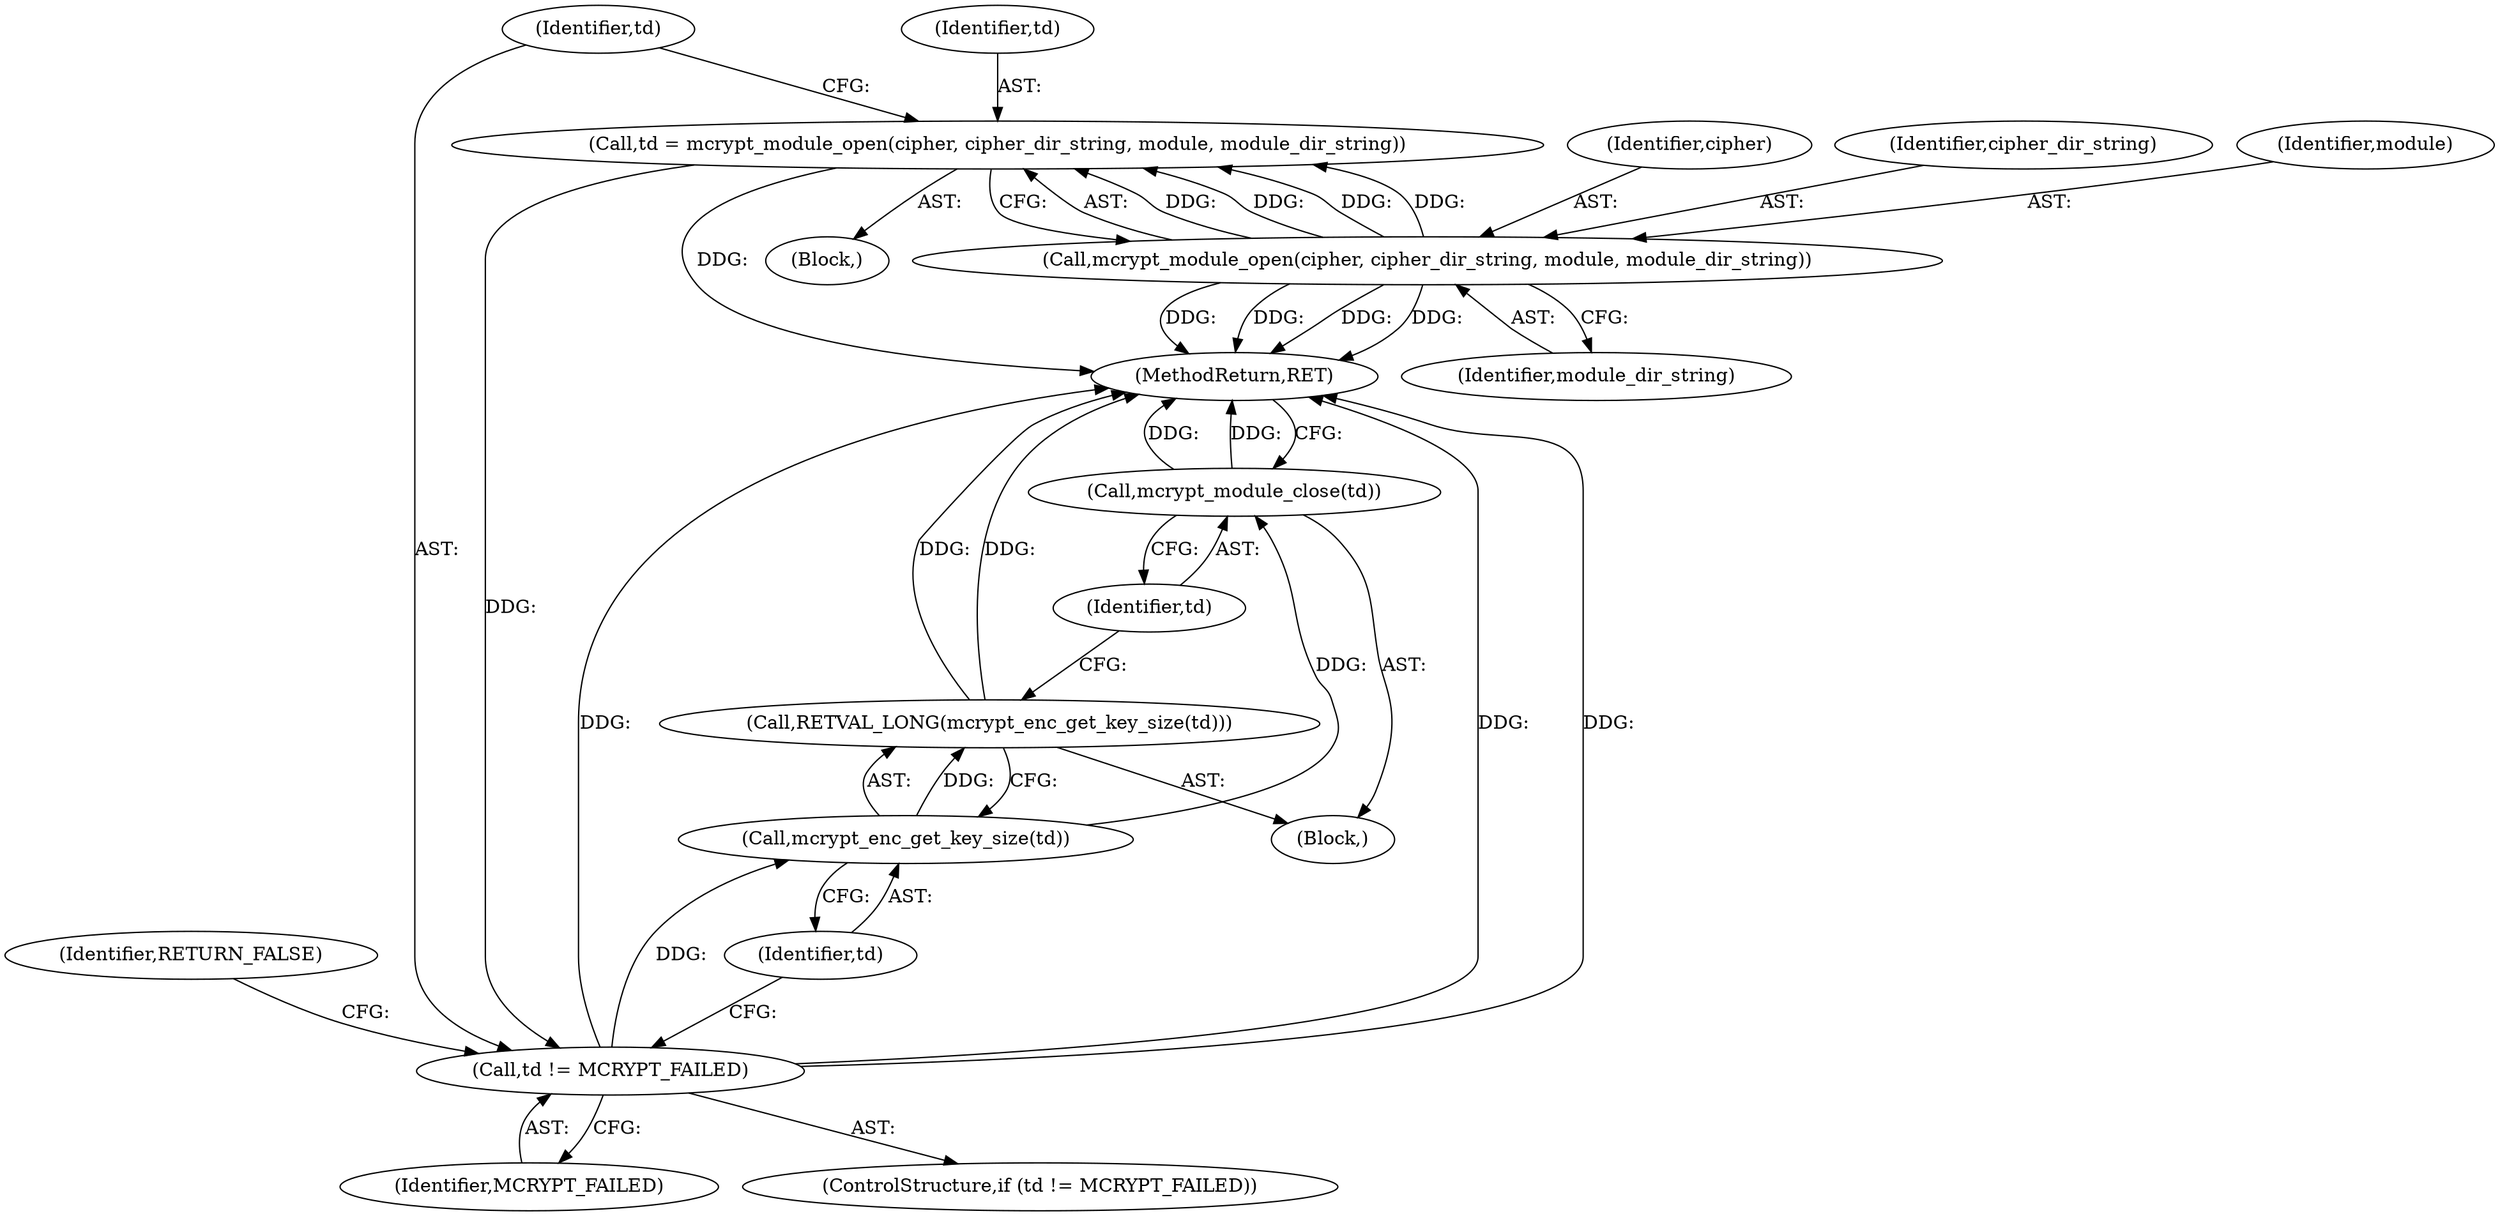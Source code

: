 digraph "0_php-src_6c5211a0cef0cc2854eaa387e0eb036e012904d0?w=1_13@API" {
"1000112" [label="(Call,td = mcrypt_module_open(cipher, cipher_dir_string, module, module_dir_string))"];
"1000114" [label="(Call,mcrypt_module_open(cipher, cipher_dir_string, module, module_dir_string))"];
"1000120" [label="(Call,td != MCRYPT_FAILED)"];
"1000125" [label="(Call,mcrypt_enc_get_key_size(td))"];
"1000124" [label="(Call,RETVAL_LONG(mcrypt_enc_get_key_size(td)))"];
"1000127" [label="(Call,mcrypt_module_close(td))"];
"1000118" [label="(Identifier,module_dir_string)"];
"1000102" [label="(Block,)"];
"1000131" [label="(Identifier,RETURN_FALSE)"];
"1000125" [label="(Call,mcrypt_enc_get_key_size(td))"];
"1000112" [label="(Call,td = mcrypt_module_open(cipher, cipher_dir_string, module, module_dir_string))"];
"1000123" [label="(Block,)"];
"1000122" [label="(Identifier,MCRYPT_FAILED)"];
"1000132" [label="(MethodReturn,RET)"];
"1000128" [label="(Identifier,td)"];
"1000127" [label="(Call,mcrypt_module_close(td))"];
"1000115" [label="(Identifier,cipher)"];
"1000113" [label="(Identifier,td)"];
"1000120" [label="(Call,td != MCRYPT_FAILED)"];
"1000116" [label="(Identifier,cipher_dir_string)"];
"1000121" [label="(Identifier,td)"];
"1000114" [label="(Call,mcrypt_module_open(cipher, cipher_dir_string, module, module_dir_string))"];
"1000117" [label="(Identifier,module)"];
"1000119" [label="(ControlStructure,if (td != MCRYPT_FAILED))"];
"1000124" [label="(Call,RETVAL_LONG(mcrypt_enc_get_key_size(td)))"];
"1000126" [label="(Identifier,td)"];
"1000112" -> "1000102"  [label="AST: "];
"1000112" -> "1000114"  [label="CFG: "];
"1000113" -> "1000112"  [label="AST: "];
"1000114" -> "1000112"  [label="AST: "];
"1000121" -> "1000112"  [label="CFG: "];
"1000112" -> "1000132"  [label="DDG: "];
"1000114" -> "1000112"  [label="DDG: "];
"1000114" -> "1000112"  [label="DDG: "];
"1000114" -> "1000112"  [label="DDG: "];
"1000114" -> "1000112"  [label="DDG: "];
"1000112" -> "1000120"  [label="DDG: "];
"1000114" -> "1000118"  [label="CFG: "];
"1000115" -> "1000114"  [label="AST: "];
"1000116" -> "1000114"  [label="AST: "];
"1000117" -> "1000114"  [label="AST: "];
"1000118" -> "1000114"  [label="AST: "];
"1000114" -> "1000132"  [label="DDG: "];
"1000114" -> "1000132"  [label="DDG: "];
"1000114" -> "1000132"  [label="DDG: "];
"1000114" -> "1000132"  [label="DDG: "];
"1000120" -> "1000119"  [label="AST: "];
"1000120" -> "1000122"  [label="CFG: "];
"1000121" -> "1000120"  [label="AST: "];
"1000122" -> "1000120"  [label="AST: "];
"1000126" -> "1000120"  [label="CFG: "];
"1000131" -> "1000120"  [label="CFG: "];
"1000120" -> "1000132"  [label="DDG: "];
"1000120" -> "1000132"  [label="DDG: "];
"1000120" -> "1000132"  [label="DDG: "];
"1000120" -> "1000125"  [label="DDG: "];
"1000125" -> "1000124"  [label="AST: "];
"1000125" -> "1000126"  [label="CFG: "];
"1000126" -> "1000125"  [label="AST: "];
"1000124" -> "1000125"  [label="CFG: "];
"1000125" -> "1000124"  [label="DDG: "];
"1000125" -> "1000127"  [label="DDG: "];
"1000124" -> "1000123"  [label="AST: "];
"1000128" -> "1000124"  [label="CFG: "];
"1000124" -> "1000132"  [label="DDG: "];
"1000124" -> "1000132"  [label="DDG: "];
"1000127" -> "1000123"  [label="AST: "];
"1000127" -> "1000128"  [label="CFG: "];
"1000128" -> "1000127"  [label="AST: "];
"1000132" -> "1000127"  [label="CFG: "];
"1000127" -> "1000132"  [label="DDG: "];
"1000127" -> "1000132"  [label="DDG: "];
}
